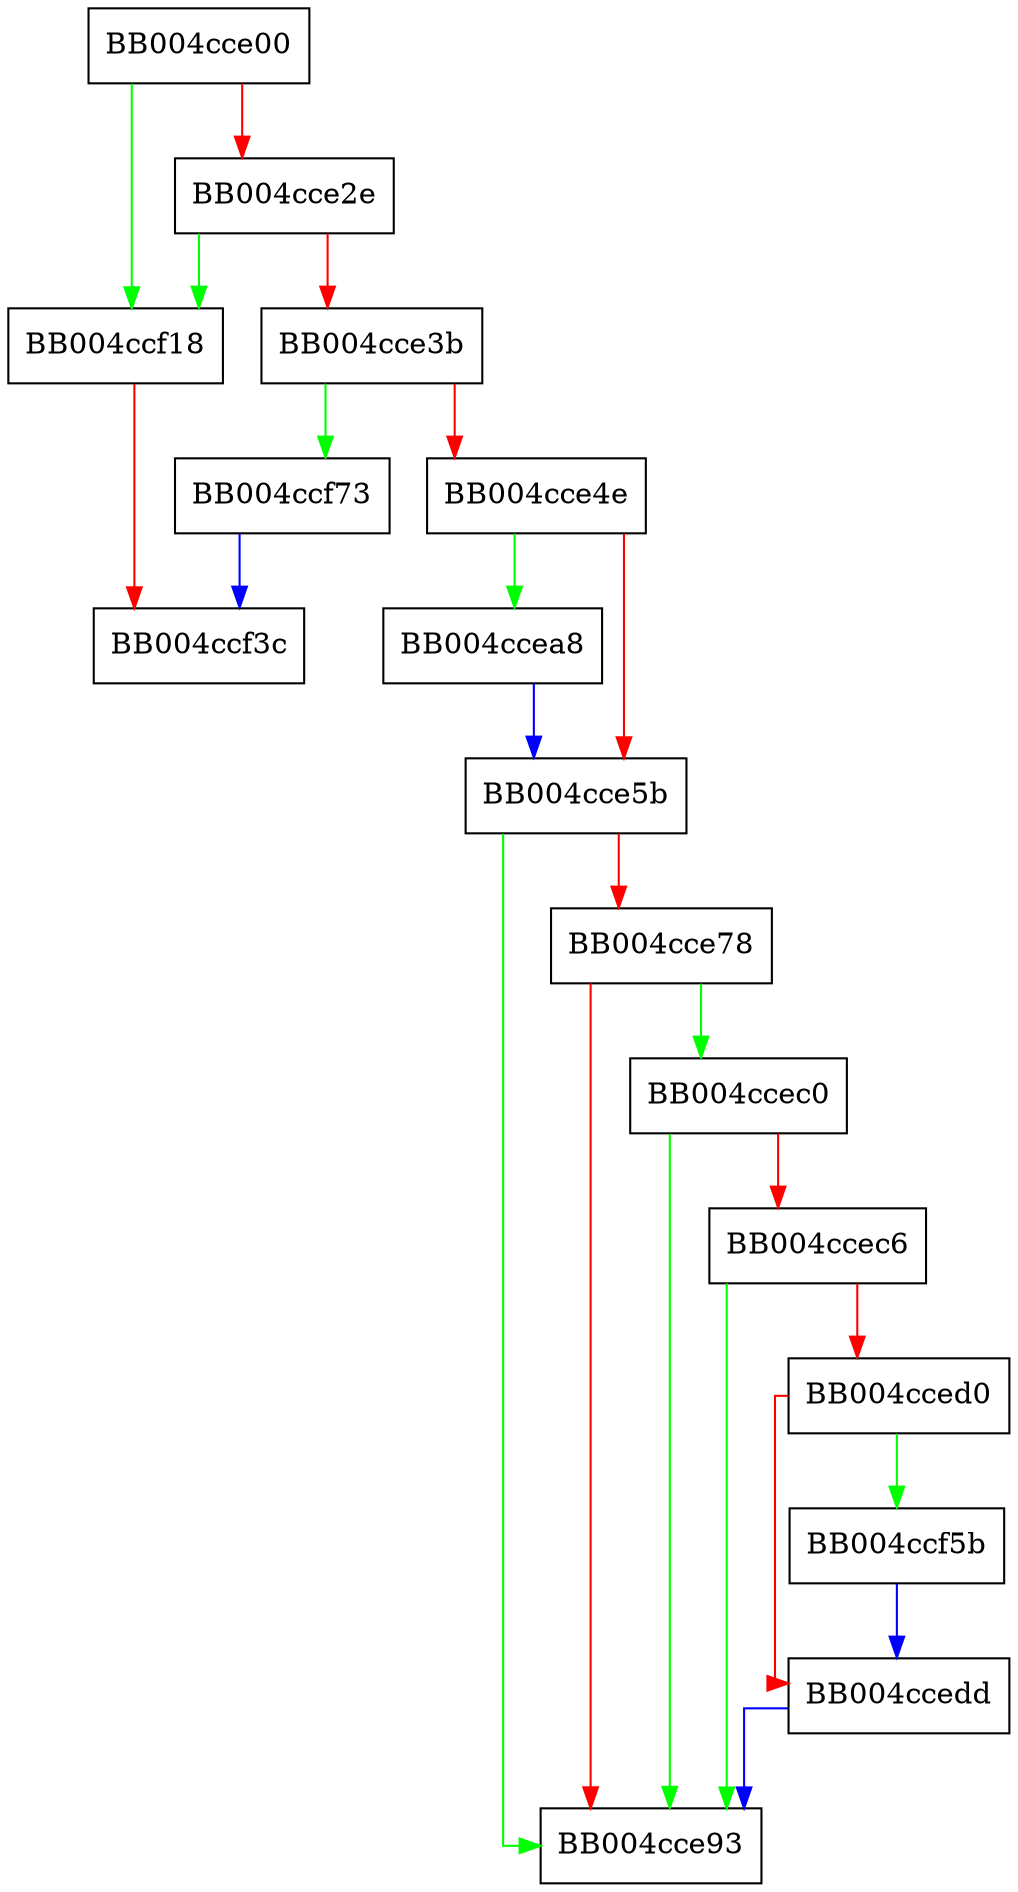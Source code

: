 digraph tls_release_record {
  node [shape="box"];
  graph [splines=ortho];
  BB004cce00 -> BB004ccf18 [color="green"];
  BB004cce00 -> BB004cce2e [color="red"];
  BB004cce2e -> BB004ccf18 [color="green"];
  BB004cce2e -> BB004cce3b [color="red"];
  BB004cce3b -> BB004ccf73 [color="green"];
  BB004cce3b -> BB004cce4e [color="red"];
  BB004cce4e -> BB004ccea8 [color="green"];
  BB004cce4e -> BB004cce5b [color="red"];
  BB004cce5b -> BB004cce93 [color="green"];
  BB004cce5b -> BB004cce78 [color="red"];
  BB004cce78 -> BB004ccec0 [color="green"];
  BB004cce78 -> BB004cce93 [color="red"];
  BB004ccea8 -> BB004cce5b [color="blue"];
  BB004ccec0 -> BB004cce93 [color="green"];
  BB004ccec0 -> BB004ccec6 [color="red"];
  BB004ccec6 -> BB004cce93 [color="green"];
  BB004ccec6 -> BB004cced0 [color="red"];
  BB004cced0 -> BB004ccf5b [color="green"];
  BB004cced0 -> BB004ccedd [color="red"];
  BB004ccedd -> BB004cce93 [color="blue"];
  BB004ccf18 -> BB004ccf3c [color="red"];
  BB004ccf5b -> BB004ccedd [color="blue"];
  BB004ccf73 -> BB004ccf3c [color="blue"];
}